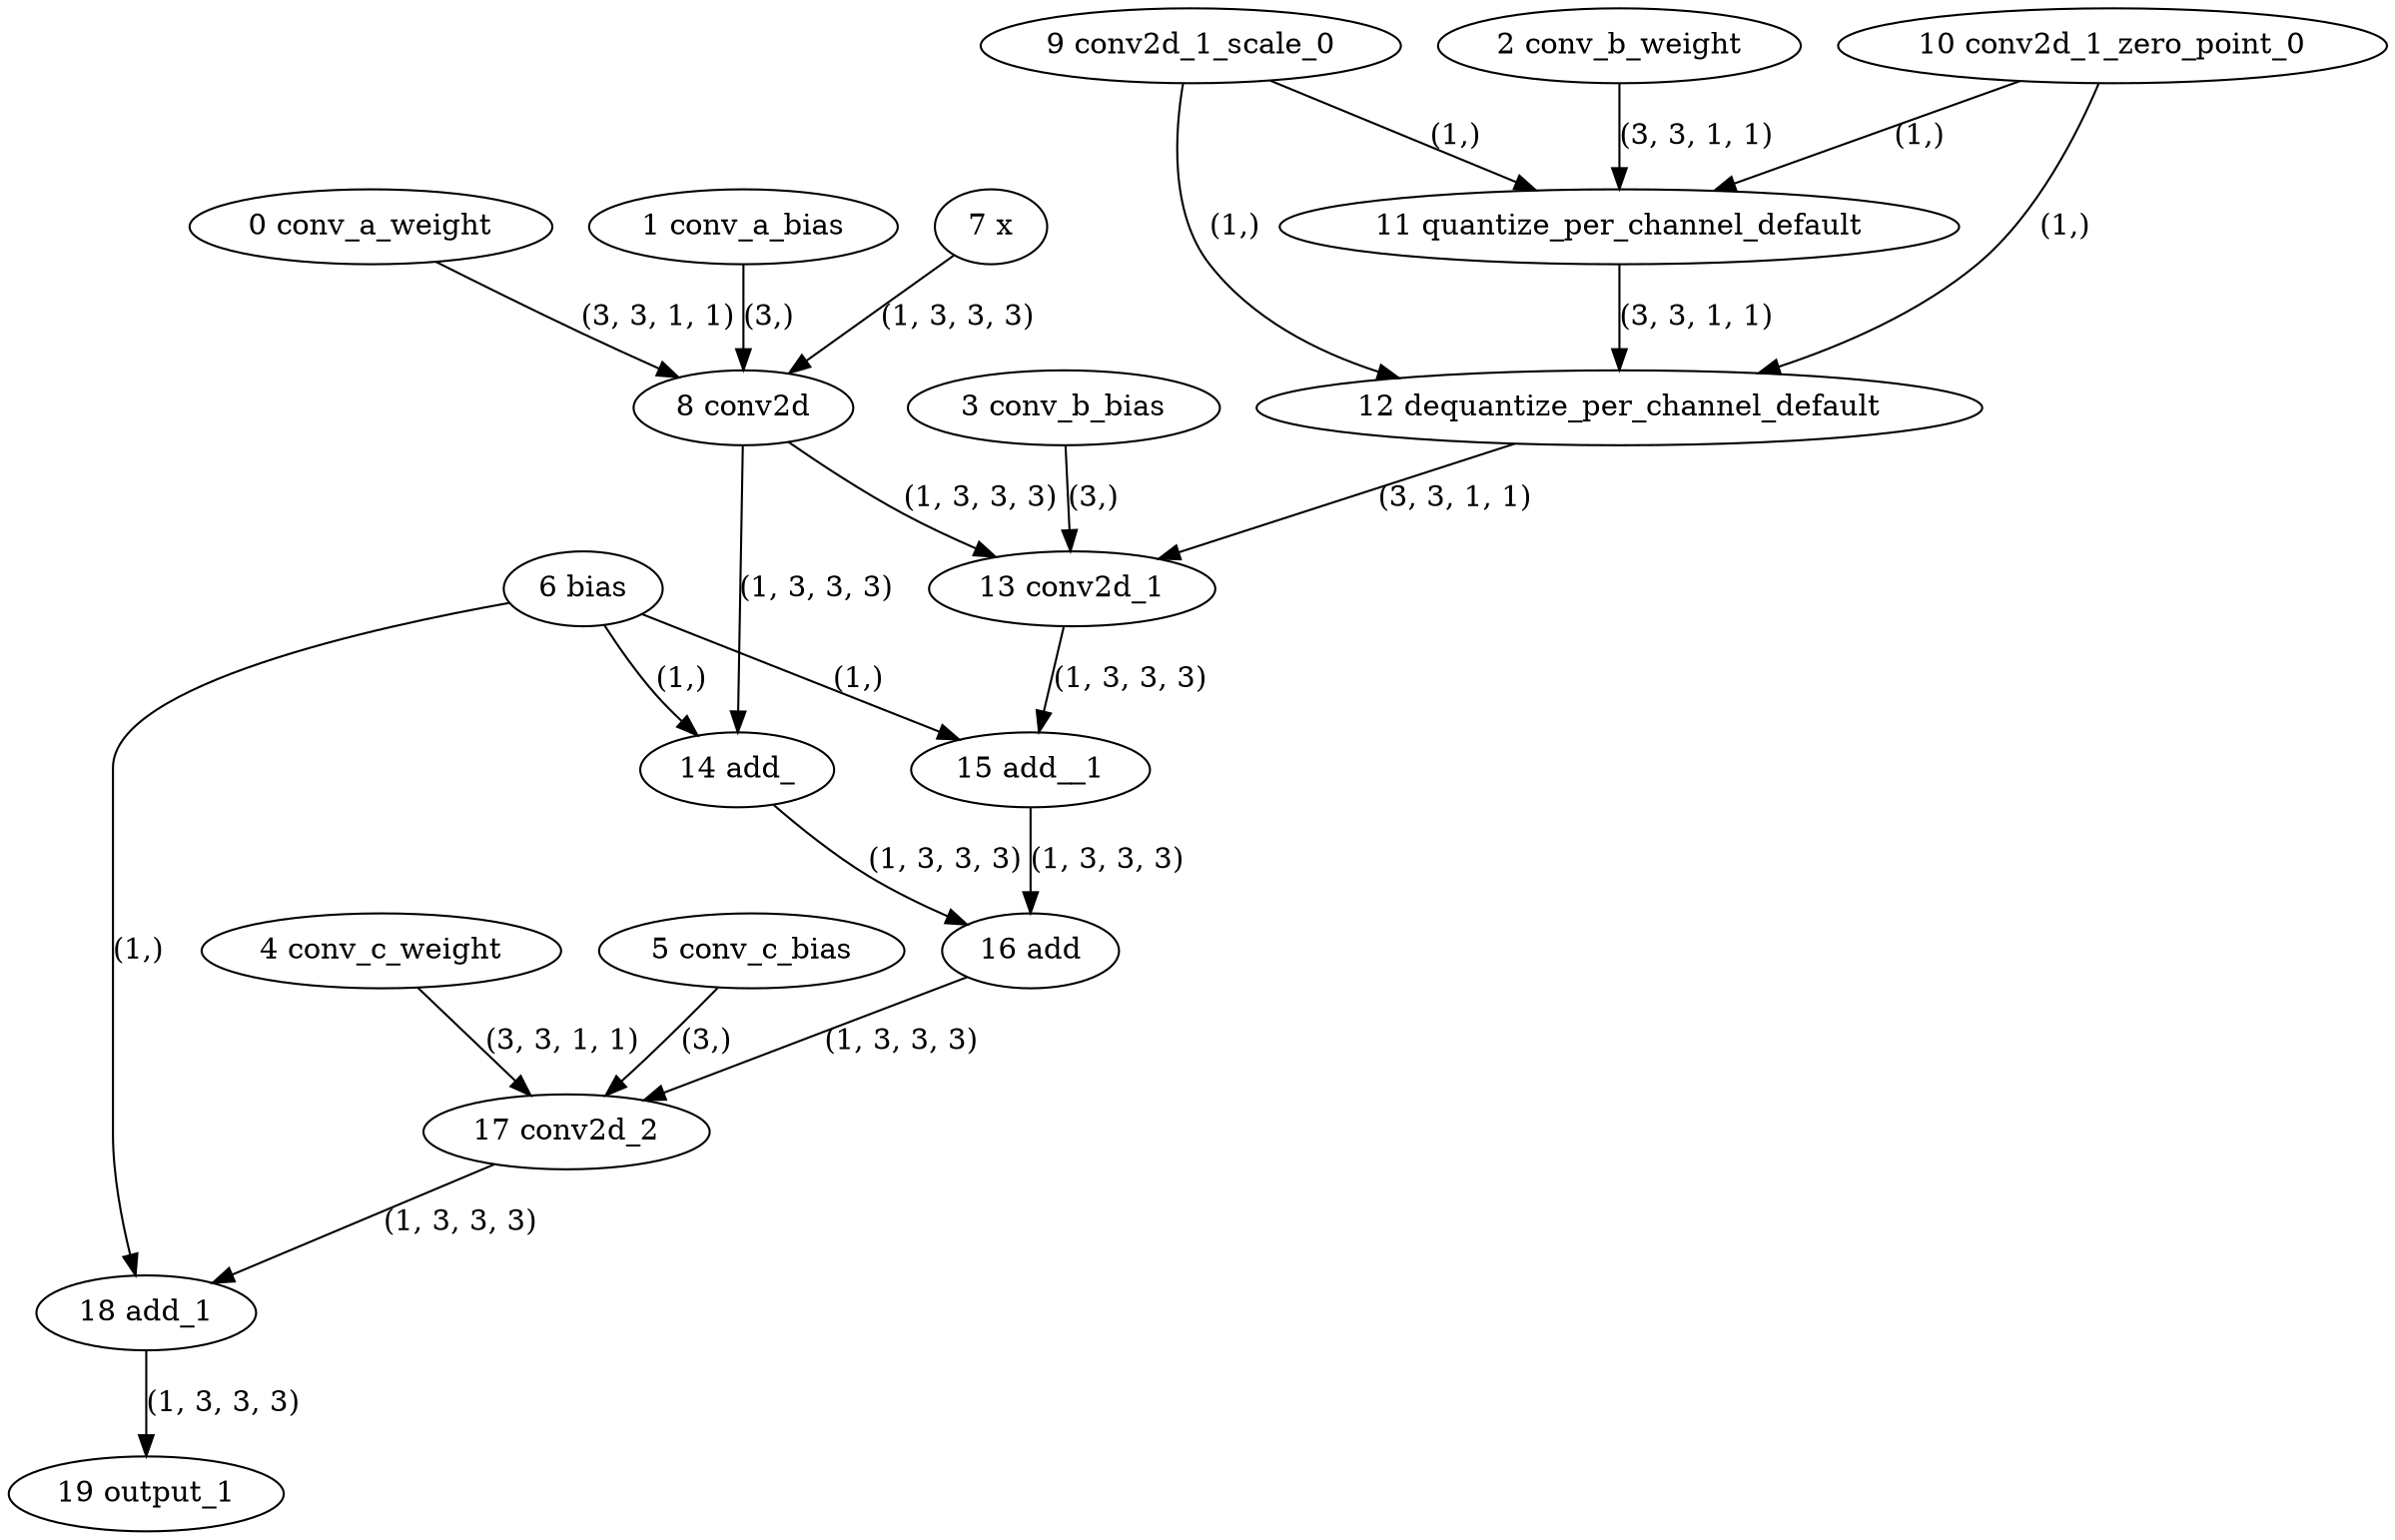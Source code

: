 strict digraph  {
"0 conv_a_weight" [id=0, type=get_attr];
"1 conv_a_bias" [id=1, type=get_attr];
"2 conv_b_weight" [id=2, type=get_attr];
"3 conv_b_bias" [id=3, type=get_attr];
"4 conv_c_weight" [id=4, type=get_attr];
"5 conv_c_bias" [id=5, type=get_attr];
"6 bias" [id=6, type=get_attr];
"7 x" [id=7, type=input];
"8 conv2d" [id=8, type=conv2d];
"9 conv2d_1_scale_0" [id=9, type=get_attr];
"10 conv2d_1_zero_point_0" [id=10, type=get_attr];
"11 quantize_per_channel_default" [id=11, type=quantize_per_channel];
"12 dequantize_per_channel_default" [id=12, type=dequantize_per_channel];
"13 conv2d_1" [id=13, type=conv2d];
"14 add_" [id=14, type=add_];
"15 add__1" [id=15, type=add_];
"16 add" [id=16, type=add];
"17 conv2d_2" [id=17, type=conv2d];
"18 add_1" [id=18, type=add];
"19 output_1" [id=19, type=output];
"0 conv_a_weight" -> "8 conv2d"  [label="(3, 3, 1, 1)", style=solid];
"1 conv_a_bias" -> "8 conv2d"  [label="(3,)", style=solid];
"2 conv_b_weight" -> "11 quantize_per_channel_default"  [label="(3, 3, 1, 1)", style=solid];
"3 conv_b_bias" -> "13 conv2d_1"  [label="(3,)", style=solid];
"4 conv_c_weight" -> "17 conv2d_2"  [label="(3, 3, 1, 1)", style=solid];
"5 conv_c_bias" -> "17 conv2d_2"  [label="(3,)", style=solid];
"6 bias" -> "14 add_"  [label="(1,)", style=solid];
"6 bias" -> "15 add__1"  [label="(1,)", style=solid];
"6 bias" -> "18 add_1"  [label="(1,)", style=solid];
"7 x" -> "8 conv2d"  [label="(1, 3, 3, 3)", style=solid];
"8 conv2d" -> "13 conv2d_1"  [label="(1, 3, 3, 3)", style=solid];
"8 conv2d" -> "14 add_"  [label="(1, 3, 3, 3)", style=solid];
"9 conv2d_1_scale_0" -> "11 quantize_per_channel_default"  [label="(1,)", style=solid];
"9 conv2d_1_scale_0" -> "12 dequantize_per_channel_default"  [label="(1,)", style=solid];
"10 conv2d_1_zero_point_0" -> "11 quantize_per_channel_default"  [label="(1,)", style=solid];
"10 conv2d_1_zero_point_0" -> "12 dequantize_per_channel_default"  [label="(1,)", style=solid];
"11 quantize_per_channel_default" -> "12 dequantize_per_channel_default"  [label="(3, 3, 1, 1)", style=solid];
"12 dequantize_per_channel_default" -> "13 conv2d_1"  [label="(3, 3, 1, 1)", style=solid];
"13 conv2d_1" -> "15 add__1"  [label="(1, 3, 3, 3)", style=solid];
"14 add_" -> "16 add"  [label="(1, 3, 3, 3)", style=solid];
"15 add__1" -> "16 add"  [label="(1, 3, 3, 3)", style=solid];
"16 add" -> "17 conv2d_2"  [label="(1, 3, 3, 3)", style=solid];
"17 conv2d_2" -> "18 add_1"  [label="(1, 3, 3, 3)", style=solid];
"18 add_1" -> "19 output_1"  [label="(1, 3, 3, 3)", style=solid];
}
